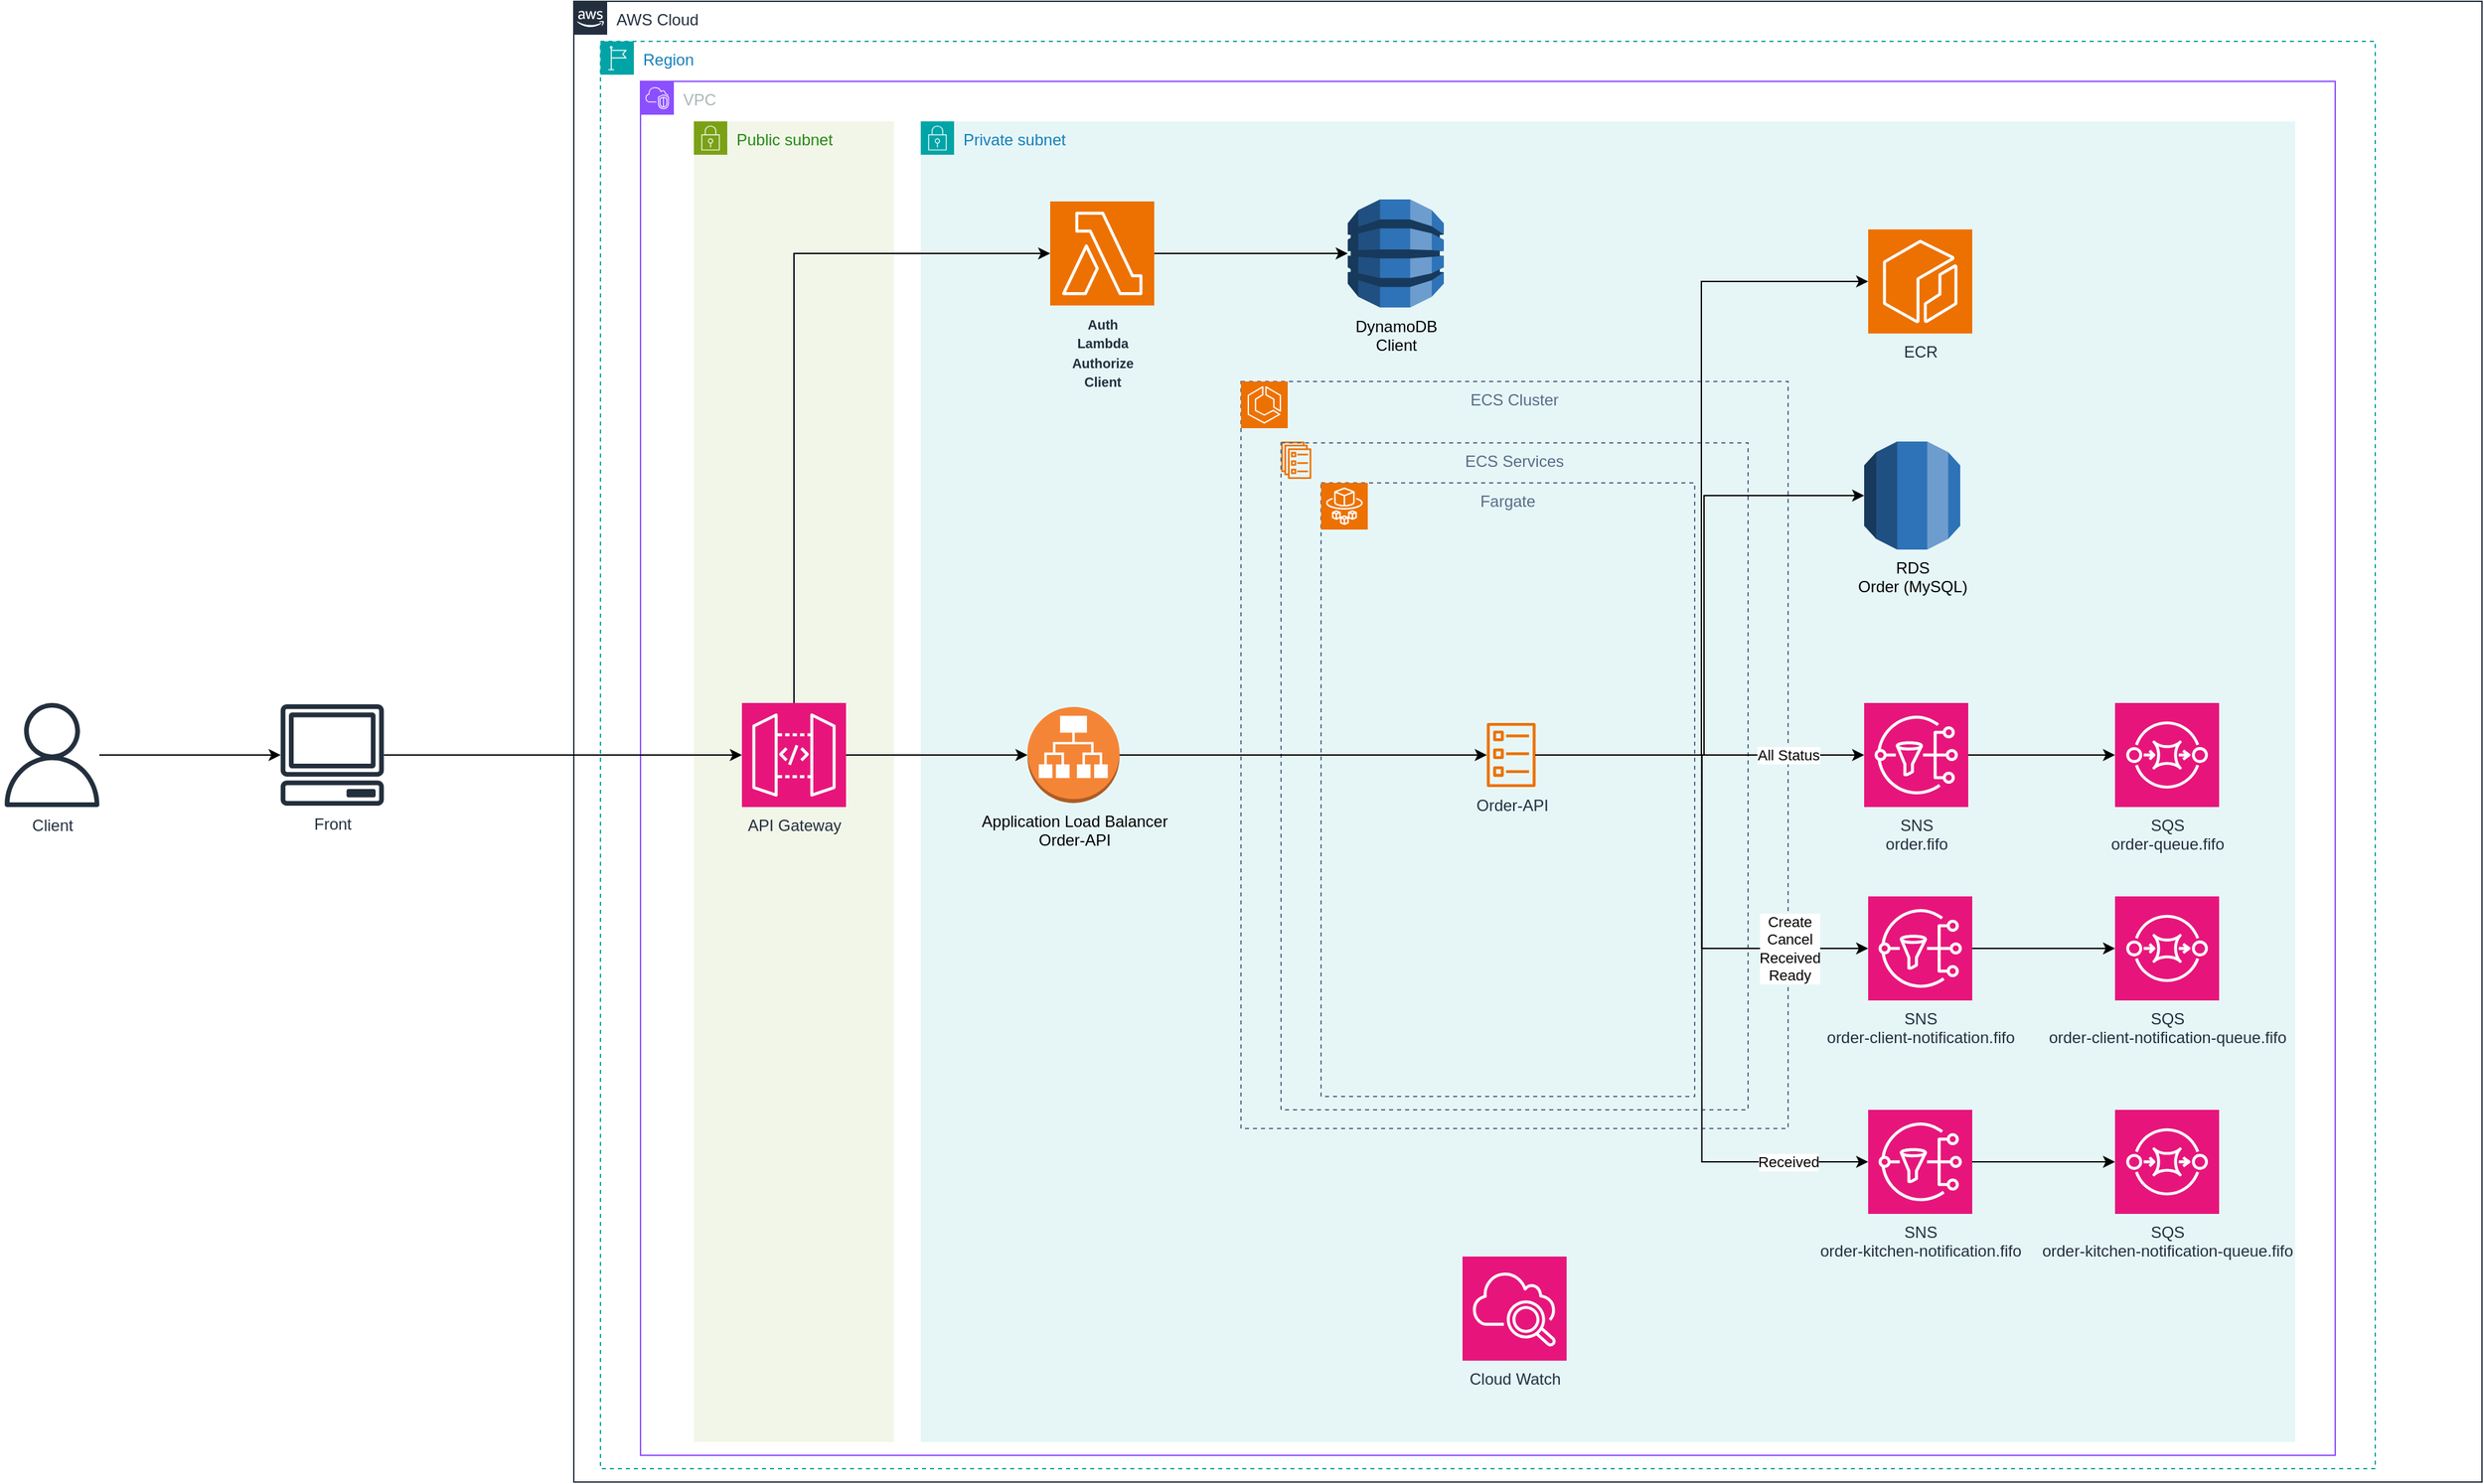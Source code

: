 <mxfile version="24.7.6">
  <diagram name="Página-1" id="pk_rUgYz2onYEYvTMF-V">
    <mxGraphModel dx="1313" dy="1822" grid="1" gridSize="10" guides="1" tooltips="1" connect="1" arrows="1" fold="1" page="1" pageScale="1" pageWidth="827" pageHeight="1169" math="0" shadow="0">
      <root>
        <mxCell id="0" />
        <mxCell id="1" parent="0" />
        <mxCell id="dJZHMLapRTn88EUjOpeF-25" style="edgeStyle=orthogonalEdgeStyle;rounded=0;orthogonalLoop=1;jettySize=auto;html=1;" parent="1" source="dJZHMLapRTn88EUjOpeF-10" target="dJZHMLapRTn88EUjOpeF-15" edge="1">
          <mxGeometry relative="1" as="geometry" />
        </mxCell>
        <mxCell id="dJZHMLapRTn88EUjOpeF-10" value="Client" style="sketch=0;outlineConnect=0;fontColor=#232F3E;gradientColor=none;fillColor=#232F3D;strokeColor=none;dashed=0;verticalLabelPosition=bottom;verticalAlign=top;align=center;html=1;fontSize=12;fontStyle=0;aspect=fixed;pointerEvents=1;shape=mxgraph.aws4.user;" parent="1" vertex="1">
          <mxGeometry x="90" y="525" width="78" height="78" as="geometry" />
        </mxCell>
        <mxCell id="dJZHMLapRTn88EUjOpeF-15" value="Front" style="sketch=0;outlineConnect=0;fontColor=#232F3E;gradientColor=none;fillColor=#232F3D;strokeColor=none;dashed=0;verticalLabelPosition=bottom;verticalAlign=top;align=center;html=1;fontSize=12;fontStyle=0;aspect=fixed;pointerEvents=1;shape=mxgraph.aws4.client;" parent="1" vertex="1">
          <mxGeometry x="300" y="526" width="78" height="76" as="geometry" />
        </mxCell>
        <mxCell id="dJZHMLapRTn88EUjOpeF-43" value="AWS Cloud" style="points=[[0,0],[0.25,0],[0.5,0],[0.75,0],[1,0],[1,0.25],[1,0.5],[1,0.75],[1,1],[0.75,1],[0.5,1],[0.25,1],[0,1],[0,0.75],[0,0.5],[0,0.25]];outlineConnect=0;gradientColor=none;html=1;whiteSpace=wrap;fontSize=12;fontStyle=0;container=1;pointerEvents=0;collapsible=0;recursiveResize=0;shape=mxgraph.aws4.group;grIcon=mxgraph.aws4.group_aws_cloud_alt;strokeColor=#232F3E;fillColor=none;verticalAlign=top;align=left;spacingLeft=30;fontColor=#232F3E;dashed=0;" parent="1" vertex="1">
          <mxGeometry x="520" y="-1" width="1430" height="1110" as="geometry" />
        </mxCell>
        <mxCell id="dJZHMLapRTn88EUjOpeF-46" value="Region" style="points=[[0,0],[0.25,0],[0.5,0],[0.75,0],[1,0],[1,0.25],[1,0.5],[1,0.75],[1,1],[0.75,1],[0.5,1],[0.25,1],[0,1],[0,0.75],[0,0.5],[0,0.25]];outlineConnect=0;gradientColor=none;html=1;whiteSpace=wrap;fontSize=12;fontStyle=0;container=1;pointerEvents=0;collapsible=0;recursiveResize=0;shape=mxgraph.aws4.group;grIcon=mxgraph.aws4.group_region;strokeColor=#00A4A6;fillColor=none;verticalAlign=top;align=left;spacingLeft=30;fontColor=#147EBA;dashed=1;" parent="dJZHMLapRTn88EUjOpeF-43" vertex="1">
          <mxGeometry x="20" y="30" width="1330" height="1070" as="geometry" />
        </mxCell>
        <mxCell id="dJZHMLapRTn88EUjOpeF-48" value="VPC" style="points=[[0,0],[0.25,0],[0.5,0],[0.75,0],[1,0],[1,0.25],[1,0.5],[1,0.75],[1,1],[0.75,1],[0.5,1],[0.25,1],[0,1],[0,0.75],[0,0.5],[0,0.25]];outlineConnect=0;gradientColor=none;html=1;whiteSpace=wrap;fontSize=12;fontStyle=0;container=1;pointerEvents=0;collapsible=0;recursiveResize=0;shape=mxgraph.aws4.group;grIcon=mxgraph.aws4.group_vpc2;strokeColor=#8C4FFF;fillColor=none;verticalAlign=top;align=left;spacingLeft=30;fontColor=#AAB7B8;dashed=0;" parent="dJZHMLapRTn88EUjOpeF-46" vertex="1">
          <mxGeometry x="30" y="30" width="1270" height="1030" as="geometry" />
        </mxCell>
        <mxCell id="dJZHMLapRTn88EUjOpeF-50" value="Private subnet" style="points=[[0,0],[0.25,0],[0.5,0],[0.75,0],[1,0],[1,0.25],[1,0.5],[1,0.75],[1,1],[0.75,1],[0.5,1],[0.25,1],[0,1],[0,0.75],[0,0.5],[0,0.25]];outlineConnect=0;gradientColor=none;html=1;whiteSpace=wrap;fontSize=12;fontStyle=0;container=1;pointerEvents=0;collapsible=0;recursiveResize=0;shape=mxgraph.aws4.group;grIcon=mxgraph.aws4.group_security_group;grStroke=0;strokeColor=#00A4A6;fillColor=#E6F6F7;verticalAlign=top;align=left;spacingLeft=30;fontColor=#147EBA;dashed=0;" parent="dJZHMLapRTn88EUjOpeF-48" vertex="1">
          <mxGeometry x="210" y="30" width="1030" height="990" as="geometry" />
        </mxCell>
        <mxCell id="dJZHMLapRTn88EUjOpeF-23" value="DynamoDB&lt;br&gt;Client" style="outlineConnect=0;dashed=0;verticalLabelPosition=bottom;verticalAlign=top;align=center;html=1;shape=mxgraph.aws3.dynamo_db;fillColor=#2E73B8;gradientColor=none;" parent="dJZHMLapRTn88EUjOpeF-50" vertex="1">
          <mxGeometry x="320" y="58.5" width="72" height="81" as="geometry" />
        </mxCell>
        <mxCell id="dJZHMLapRTn88EUjOpeF-36" value="Application Load Balancer&lt;br&gt;Order-API" style="outlineConnect=0;dashed=0;verticalLabelPosition=bottom;verticalAlign=top;align=center;html=1;shape=mxgraph.aws3.application_load_balancer;fillColor=#F58536;gradientColor=none;" parent="dJZHMLapRTn88EUjOpeF-50" vertex="1">
          <mxGeometry x="80" y="439" width="69" height="72" as="geometry" />
        </mxCell>
        <mxCell id="dJZHMLapRTn88EUjOpeF-84" value="&lt;span style=&quot;font-size: 10px; font-weight: 700; text-wrap: wrap;&quot;&gt;Auth Lambda&lt;/span&gt;&lt;br style=&quot;font-size: 10px; font-weight: 700; text-wrap: wrap;&quot;&gt;&lt;span style=&quot;font-size: 10px; font-weight: 700; text-wrap: wrap;&quot;&gt;Authorize Client&lt;/span&gt;" style="sketch=0;points=[[0,0,0],[0.25,0,0],[0.5,0,0],[0.75,0,0],[1,0,0],[0,1,0],[0.25,1,0],[0.5,1,0],[0.75,1,0],[1,1,0],[0,0.25,0],[0,0.5,0],[0,0.75,0],[1,0.25,0],[1,0.5,0],[1,0.75,0]];outlineConnect=0;fontColor=#232F3E;fillColor=#ED7100;strokeColor=#ffffff;dashed=0;verticalLabelPosition=bottom;verticalAlign=top;align=center;html=1;fontSize=12;fontStyle=0;aspect=fixed;shape=mxgraph.aws4.resourceIcon;resIcon=mxgraph.aws4.lambda;" parent="dJZHMLapRTn88EUjOpeF-50" vertex="1">
          <mxGeometry x="97" y="60" width="78" height="78" as="geometry" />
        </mxCell>
        <mxCell id="dJZHMLapRTn88EUjOpeF-91" style="edgeStyle=orthogonalEdgeStyle;rounded=0;orthogonalLoop=1;jettySize=auto;html=1;entryX=0;entryY=0.5;entryDx=0;entryDy=0;entryPerimeter=0;" parent="dJZHMLapRTn88EUjOpeF-50" source="dJZHMLapRTn88EUjOpeF-84" target="dJZHMLapRTn88EUjOpeF-23" edge="1">
          <mxGeometry relative="1" as="geometry" />
        </mxCell>
        <mxCell id="dJZHMLapRTn88EUjOpeF-92" value="ECS Cluster" style="fillColor=none;strokeColor=#5A6C86;dashed=1;verticalAlign=top;fontStyle=0;fontColor=#5A6C86;whiteSpace=wrap;html=1;" parent="dJZHMLapRTn88EUjOpeF-50" vertex="1">
          <mxGeometry x="240" y="195" width="410" height="560" as="geometry" />
        </mxCell>
        <mxCell id="dJZHMLapRTn88EUjOpeF-93" value="" style="sketch=0;points=[[0,0,0],[0.25,0,0],[0.5,0,0],[0.75,0,0],[1,0,0],[0,1,0],[0.25,1,0],[0.5,1,0],[0.75,1,0],[1,1,0],[0,0.25,0],[0,0.5,0],[0,0.75,0],[1,0.25,0],[1,0.5,0],[1,0.75,0]];outlineConnect=0;fontColor=#232F3E;fillColor=#ED7100;strokeColor=#ffffff;dashed=0;verticalLabelPosition=bottom;verticalAlign=top;align=center;html=1;fontSize=12;fontStyle=0;aspect=fixed;shape=mxgraph.aws4.resourceIcon;resIcon=mxgraph.aws4.ecs;movable=1;resizable=1;rotatable=1;deletable=1;editable=1;locked=0;connectable=1;" parent="dJZHMLapRTn88EUjOpeF-50" vertex="1">
          <mxGeometry x="240" y="195" width="35" height="35" as="geometry" />
        </mxCell>
        <mxCell id="dJZHMLapRTn88EUjOpeF-95" value="" style="sketch=0;outlineConnect=0;fontColor=#232F3E;gradientColor=none;fillColor=#ED7100;strokeColor=none;dashed=0;verticalLabelPosition=bottom;verticalAlign=top;align=center;html=1;fontSize=12;fontStyle=0;aspect=fixed;pointerEvents=1;shape=mxgraph.aws4.ecs_service;" parent="dJZHMLapRTn88EUjOpeF-50" vertex="1">
          <mxGeometry x="270" y="240" width="22.75" height="28" as="geometry" />
        </mxCell>
        <mxCell id="dJZHMLapRTn88EUjOpeF-112" value="ECR" style="sketch=0;points=[[0,0,0],[0.25,0,0],[0.5,0,0],[0.75,0,0],[1,0,0],[0,1,0],[0.25,1,0],[0.5,1,0],[0.75,1,0],[1,1,0],[0,0.25,0],[0,0.5,0],[0,0.75,0],[1,0.25,0],[1,0.5,0],[1,0.75,0]];outlineConnect=0;fontColor=#232F3E;fillColor=#ED7100;strokeColor=#ffffff;dashed=0;verticalLabelPosition=bottom;verticalAlign=top;align=center;html=1;fontSize=12;fontStyle=0;aspect=fixed;shape=mxgraph.aws4.resourceIcon;resIcon=mxgraph.aws4.ecr;" parent="dJZHMLapRTn88EUjOpeF-50" vertex="1">
          <mxGeometry x="710" y="81" width="78" height="78" as="geometry" />
        </mxCell>
        <mxCell id="dJZHMLapRTn88EUjOpeF-121" value="Cloud Watch" style="sketch=0;points=[[0,0,0],[0.25,0,0],[0.5,0,0],[0.75,0,0],[1,0,0],[0,1,0],[0.25,1,0],[0.5,1,0],[0.75,1,0],[1,1,0],[0,0.25,0],[0,0.5,0],[0,0.75,0],[1,0.25,0],[1,0.5,0],[1,0.75,0]];points=[[0,0,0],[0.25,0,0],[0.5,0,0],[0.75,0,0],[1,0,0],[0,1,0],[0.25,1,0],[0.5,1,0],[0.75,1,0],[1,1,0],[0,0.25,0],[0,0.5,0],[0,0.75,0],[1,0.25,0],[1,0.5,0],[1,0.75,0]];outlineConnect=0;fontColor=#232F3E;fillColor=#E7157B;strokeColor=#ffffff;dashed=0;verticalLabelPosition=bottom;verticalAlign=top;align=center;html=1;fontSize=12;fontStyle=0;aspect=fixed;shape=mxgraph.aws4.resourceIcon;resIcon=mxgraph.aws4.cloudwatch_2;" parent="dJZHMLapRTn88EUjOpeF-50" vertex="1">
          <mxGeometry x="406" y="851" width="78" height="78" as="geometry" />
        </mxCell>
        <mxCell id="G4pOQ-Tjqg--1dSDqINS-6" style="edgeStyle=orthogonalEdgeStyle;rounded=0;orthogonalLoop=1;jettySize=auto;html=1;" parent="dJZHMLapRTn88EUjOpeF-50" source="G4pOQ-Tjqg--1dSDqINS-2" target="G4pOQ-Tjqg--1dSDqINS-5" edge="1">
          <mxGeometry relative="1" as="geometry" />
        </mxCell>
        <mxCell id="G4pOQ-Tjqg--1dSDqINS-2" value="SNS&lt;br&gt;order-client-notification.fifo" style="sketch=0;points=[[0,0,0],[0.25,0,0],[0.5,0,0],[0.75,0,0],[1,0,0],[0,1,0],[0.25,1,0],[0.5,1,0],[0.75,1,0],[1,1,0],[0,0.25,0],[0,0.5,0],[0,0.75,0],[1,0.25,0],[1,0.5,0],[1,0.75,0]];outlineConnect=0;fontColor=#232F3E;fillColor=#E7157B;strokeColor=#ffffff;dashed=0;verticalLabelPosition=bottom;verticalAlign=top;align=center;html=1;fontSize=12;fontStyle=0;aspect=fixed;shape=mxgraph.aws4.resourceIcon;resIcon=mxgraph.aws4.sns;" parent="dJZHMLapRTn88EUjOpeF-50" vertex="1">
          <mxGeometry x="710" y="581" width="78" height="78" as="geometry" />
        </mxCell>
        <mxCell id="G4pOQ-Tjqg--1dSDqINS-5" value="SQS&lt;br&gt;order-client-notification-queue.fifo" style="sketch=0;points=[[0,0,0],[0.25,0,0],[0.5,0,0],[0.75,0,0],[1,0,0],[0,1,0],[0.25,1,0],[0.5,1,0],[0.75,1,0],[1,1,0],[0,0.25,0],[0,0.5,0],[0,0.75,0],[1,0.25,0],[1,0.5,0],[1,0.75,0]];outlineConnect=0;fontColor=#232F3E;fillColor=#E7157B;strokeColor=#ffffff;dashed=0;verticalLabelPosition=bottom;verticalAlign=top;align=center;html=1;fontSize=12;fontStyle=0;aspect=fixed;shape=mxgraph.aws4.resourceIcon;resIcon=mxgraph.aws4.sqs;" parent="dJZHMLapRTn88EUjOpeF-50" vertex="1">
          <mxGeometry x="895" y="581" width="78" height="78" as="geometry" />
        </mxCell>
        <mxCell id="zrjuf5tbtKIcg7E3_-A5-1" value="RDS&lt;br&gt;Order (MySQL)" style="outlineConnect=0;dashed=0;verticalLabelPosition=bottom;verticalAlign=top;align=center;html=1;shape=mxgraph.aws3.rds;fillColor=#2E73B8;gradientColor=none;" vertex="1" parent="dJZHMLapRTn88EUjOpeF-50">
          <mxGeometry x="707" y="240" width="72" height="81" as="geometry" />
        </mxCell>
        <mxCell id="zrjuf5tbtKIcg7E3_-A5-5" style="edgeStyle=orthogonalEdgeStyle;rounded=0;orthogonalLoop=1;jettySize=auto;html=1;" edge="1" parent="dJZHMLapRTn88EUjOpeF-50" source="zrjuf5tbtKIcg7E3_-A5-6" target="zrjuf5tbtKIcg7E3_-A5-7">
          <mxGeometry relative="1" as="geometry" />
        </mxCell>
        <mxCell id="zrjuf5tbtKIcg7E3_-A5-6" value="SNS&lt;br&gt;order.fifo" style="sketch=0;points=[[0,0,0],[0.25,0,0],[0.5,0,0],[0.75,0,0],[1,0,0],[0,1,0],[0.25,1,0],[0.5,1,0],[0.75,1,0],[1,1,0],[0,0.25,0],[0,0.5,0],[0,0.75,0],[1,0.25,0],[1,0.5,0],[1,0.75,0]];outlineConnect=0;fontColor=#232F3E;fillColor=#E7157B;strokeColor=#ffffff;dashed=0;verticalLabelPosition=bottom;verticalAlign=top;align=center;html=1;fontSize=12;fontStyle=0;aspect=fixed;shape=mxgraph.aws4.resourceIcon;resIcon=mxgraph.aws4.sns;" vertex="1" parent="dJZHMLapRTn88EUjOpeF-50">
          <mxGeometry x="707" y="436" width="78" height="78" as="geometry" />
        </mxCell>
        <mxCell id="zrjuf5tbtKIcg7E3_-A5-7" value="SQS&lt;br&gt;order-queue.fifo" style="sketch=0;points=[[0,0,0],[0.25,0,0],[0.5,0,0],[0.75,0,0],[1,0,0],[0,1,0],[0.25,1,0],[0.5,1,0],[0.75,1,0],[1,1,0],[0,0.25,0],[0,0.5,0],[0,0.75,0],[1,0.25,0],[1,0.5,0],[1,0.75,0]];outlineConnect=0;fontColor=#232F3E;fillColor=#E7157B;strokeColor=#ffffff;dashed=0;verticalLabelPosition=bottom;verticalAlign=top;align=center;html=1;fontSize=12;fontStyle=0;aspect=fixed;shape=mxgraph.aws4.resourceIcon;resIcon=mxgraph.aws4.sqs;" vertex="1" parent="dJZHMLapRTn88EUjOpeF-50">
          <mxGeometry x="895" y="436" width="78" height="78" as="geometry" />
        </mxCell>
        <mxCell id="zrjuf5tbtKIcg7E3_-A5-3" value="SNS&lt;br&gt;order-kitchen-notification.fifo" style="sketch=0;points=[[0,0,0],[0.25,0,0],[0.5,0,0],[0.75,0,0],[1,0,0],[0,1,0],[0.25,1,0],[0.5,1,0],[0.75,1,0],[1,1,0],[0,0.25,0],[0,0.5,0],[0,0.75,0],[1,0.25,0],[1,0.5,0],[1,0.75,0]];outlineConnect=0;fontColor=#232F3E;fillColor=#E7157B;strokeColor=#ffffff;dashed=0;verticalLabelPosition=bottom;verticalAlign=top;align=center;html=1;fontSize=12;fontStyle=0;aspect=fixed;shape=mxgraph.aws4.resourceIcon;resIcon=mxgraph.aws4.sns;" vertex="1" parent="dJZHMLapRTn88EUjOpeF-50">
          <mxGeometry x="710" y="741" width="78" height="78" as="geometry" />
        </mxCell>
        <mxCell id="zrjuf5tbtKIcg7E3_-A5-2" style="edgeStyle=orthogonalEdgeStyle;rounded=0;orthogonalLoop=1;jettySize=auto;html=1;" edge="1" parent="dJZHMLapRTn88EUjOpeF-50" source="zrjuf5tbtKIcg7E3_-A5-3" target="zrjuf5tbtKIcg7E3_-A5-4">
          <mxGeometry relative="1" as="geometry" />
        </mxCell>
        <mxCell id="zrjuf5tbtKIcg7E3_-A5-4" value="SQS&lt;br&gt;order-kitchen-notification-queue.fifo" style="sketch=0;points=[[0,0,0],[0.25,0,0],[0.5,0,0],[0.75,0,0],[1,0,0],[0,1,0],[0.25,1,0],[0.5,1,0],[0.75,1,0],[1,1,0],[0,0.25,0],[0,0.5,0],[0,0.75,0],[1,0.25,0],[1,0.5,0],[1,0.75,0]];outlineConnect=0;fontColor=#232F3E;fillColor=#E7157B;strokeColor=#ffffff;dashed=0;verticalLabelPosition=bottom;verticalAlign=top;align=center;html=1;fontSize=12;fontStyle=0;aspect=fixed;shape=mxgraph.aws4.resourceIcon;resIcon=mxgraph.aws4.sqs;" vertex="1" parent="dJZHMLapRTn88EUjOpeF-50">
          <mxGeometry x="895" y="741" width="78" height="78" as="geometry" />
        </mxCell>
        <mxCell id="dJZHMLapRTn88EUjOpeF-49" value="Public subnet" style="points=[[0,0],[0.25,0],[0.5,0],[0.75,0],[1,0],[1,0.25],[1,0.5],[1,0.75],[1,1],[0.75,1],[0.5,1],[0.25,1],[0,1],[0,0.75],[0,0.5],[0,0.25]];outlineConnect=0;gradientColor=none;html=1;whiteSpace=wrap;fontSize=12;fontStyle=0;container=1;pointerEvents=0;collapsible=0;recursiveResize=0;shape=mxgraph.aws4.group;grIcon=mxgraph.aws4.group_security_group;grStroke=0;strokeColor=#7AA116;fillColor=#F2F6E8;verticalAlign=top;align=left;spacingLeft=30;fontColor=#248814;dashed=0;" parent="dJZHMLapRTn88EUjOpeF-48" vertex="1">
          <mxGeometry x="40" y="30" width="150" height="990" as="geometry" />
        </mxCell>
        <mxCell id="dJZHMLapRTn88EUjOpeF-12" value="API Gateway" style="sketch=0;points=[[0,0,0],[0.25,0,0],[0.5,0,0],[0.75,0,0],[1,0,0],[0,1,0],[0.25,1,0],[0.5,1,0],[0.75,1,0],[1,1,0],[0,0.25,0],[0,0.5,0],[0,0.75,0],[1,0.25,0],[1,0.5,0],[1,0.75,0]];outlineConnect=0;fontColor=#232F3E;fillColor=#E7157B;strokeColor=#ffffff;dashed=0;verticalLabelPosition=bottom;verticalAlign=top;align=center;html=1;fontSize=12;fontStyle=0;aspect=fixed;shape=mxgraph.aws4.resourceIcon;resIcon=mxgraph.aws4.api_gateway;" parent="dJZHMLapRTn88EUjOpeF-49" vertex="1">
          <mxGeometry x="36" y="436" width="78" height="78" as="geometry" />
        </mxCell>
        <mxCell id="dJZHMLapRTn88EUjOpeF-88" style="edgeStyle=orthogonalEdgeStyle;rounded=0;orthogonalLoop=1;jettySize=auto;html=1;entryX=0;entryY=0.5;entryDx=0;entryDy=0;entryPerimeter=0;" parent="dJZHMLapRTn88EUjOpeF-48" source="dJZHMLapRTn88EUjOpeF-12" target="dJZHMLapRTn88EUjOpeF-84" edge="1">
          <mxGeometry relative="1" as="geometry">
            <Array as="points">
              <mxPoint x="115" y="129" />
            </Array>
          </mxGeometry>
        </mxCell>
        <mxCell id="G4pOQ-Tjqg--1dSDqINS-1" value="" style="endArrow=classic;html=1;rounded=0;exitX=1;exitY=0.5;exitDx=0;exitDy=0;exitPerimeter=0;entryX=0;entryY=0.5;entryDx=0;entryDy=0;entryPerimeter=0;" parent="dJZHMLapRTn88EUjOpeF-48" source="dJZHMLapRTn88EUjOpeF-12" target="dJZHMLapRTn88EUjOpeF-36" edge="1">
          <mxGeometry width="50" height="50" relative="1" as="geometry">
            <mxPoint x="230" y="471" as="sourcePoint" />
            <mxPoint x="280" y="421" as="targetPoint" />
          </mxGeometry>
        </mxCell>
        <mxCell id="dJZHMLapRTn88EUjOpeF-71" style="edgeStyle=orthogonalEdgeStyle;rounded=0;orthogonalLoop=1;jettySize=auto;html=1;entryX=0;entryY=0.5;entryDx=0;entryDy=0;entryPerimeter=0;" parent="1" source="dJZHMLapRTn88EUjOpeF-15" target="dJZHMLapRTn88EUjOpeF-12" edge="1">
          <mxGeometry relative="1" as="geometry" />
        </mxCell>
        <mxCell id="dJZHMLapRTn88EUjOpeF-97" value="ECS Services" style="fillColor=none;strokeColor=#5A6C86;dashed=1;verticalAlign=top;fontStyle=0;fontColor=#5A6C86;whiteSpace=wrap;html=1;" parent="1" vertex="1">
          <mxGeometry x="1050" y="330" width="350" height="500" as="geometry" />
        </mxCell>
        <mxCell id="dJZHMLapRTn88EUjOpeF-98" value="Fargate" style="fillColor=none;strokeColor=#5A6C86;dashed=1;verticalAlign=top;fontStyle=0;fontColor=#5A6C86;whiteSpace=wrap;html=1;" parent="1" vertex="1">
          <mxGeometry x="1080" y="360" width="280" height="460" as="geometry" />
        </mxCell>
        <mxCell id="dJZHMLapRTn88EUjOpeF-99" value="" style="sketch=0;points=[[0,0,0],[0.25,0,0],[0.5,0,0],[0.75,0,0],[1,0,0],[0,1,0],[0.25,1,0],[0.5,1,0],[0.75,1,0],[1,1,0],[0,0.25,0],[0,0.5,0],[0,0.75,0],[1,0.25,0],[1,0.5,0],[1,0.75,0]];outlineConnect=0;fontColor=#232F3E;fillColor=#ED7100;strokeColor=#ffffff;dashed=0;verticalLabelPosition=bottom;verticalAlign=top;align=center;html=1;fontSize=12;fontStyle=0;aspect=fixed;shape=mxgraph.aws4.resourceIcon;resIcon=mxgraph.aws4.fargate;" parent="1" vertex="1">
          <mxGeometry x="1080" y="360" width="35" height="35" as="geometry" />
        </mxCell>
        <mxCell id="dJZHMLapRTn88EUjOpeF-100" value="Order-API" style="sketch=0;outlineConnect=0;fontColor=#232F3E;gradientColor=none;fillColor=#ED7100;strokeColor=none;dashed=0;verticalLabelPosition=bottom;verticalAlign=top;align=center;html=1;fontSize=12;fontStyle=0;aspect=fixed;pointerEvents=1;shape=mxgraph.aws4.ecs_task;" parent="1" vertex="1">
          <mxGeometry x="1204" y="540" width="37" height="48" as="geometry" />
        </mxCell>
        <mxCell id="dJZHMLapRTn88EUjOpeF-103" style="edgeStyle=orthogonalEdgeStyle;rounded=0;orthogonalLoop=1;jettySize=auto;html=1;" parent="1" source="dJZHMLapRTn88EUjOpeF-36" target="dJZHMLapRTn88EUjOpeF-100" edge="1">
          <mxGeometry relative="1" as="geometry" />
        </mxCell>
        <mxCell id="zrjuf5tbtKIcg7E3_-A5-10" style="edgeStyle=orthogonalEdgeStyle;rounded=0;orthogonalLoop=1;jettySize=auto;html=1;entryX=0;entryY=0.5;entryDx=0;entryDy=0;entryPerimeter=0;" edge="1" parent="1" source="dJZHMLapRTn88EUjOpeF-100" target="dJZHMLapRTn88EUjOpeF-112">
          <mxGeometry relative="1" as="geometry">
            <Array as="points">
              <mxPoint x="1365" y="564" />
              <mxPoint x="1365" y="209" />
            </Array>
          </mxGeometry>
        </mxCell>
        <mxCell id="zrjuf5tbtKIcg7E3_-A5-11" style="edgeStyle=orthogonalEdgeStyle;rounded=0;orthogonalLoop=1;jettySize=auto;html=1;entryX=0;entryY=0.5;entryDx=0;entryDy=0;entryPerimeter=0;" edge="1" parent="1" source="dJZHMLapRTn88EUjOpeF-100" target="zrjuf5tbtKIcg7E3_-A5-1">
          <mxGeometry relative="1" as="geometry">
            <Array as="points">
              <mxPoint x="1367" y="564" />
              <mxPoint x="1367" y="370" />
            </Array>
          </mxGeometry>
        </mxCell>
        <mxCell id="zrjuf5tbtKIcg7E3_-A5-12" style="edgeStyle=orthogonalEdgeStyle;rounded=0;orthogonalLoop=1;jettySize=auto;html=1;entryX=0;entryY=0.5;entryDx=0;entryDy=0;entryPerimeter=0;" edge="1" parent="1" source="dJZHMLapRTn88EUjOpeF-100" target="zrjuf5tbtKIcg7E3_-A5-6">
          <mxGeometry relative="1" as="geometry">
            <mxPoint x="1487" y="564" as="targetPoint" />
            <Array as="points" />
          </mxGeometry>
        </mxCell>
        <mxCell id="zrjuf5tbtKIcg7E3_-A5-17" value="All Status" style="edgeLabel;html=1;align=center;verticalAlign=middle;resizable=0;points=[];" vertex="1" connectable="0" parent="zrjuf5tbtKIcg7E3_-A5-12">
          <mxGeometry x="0.492" y="-1" relative="1" as="geometry">
            <mxPoint x="5" y="-1" as="offset" />
          </mxGeometry>
        </mxCell>
        <mxCell id="zrjuf5tbtKIcg7E3_-A5-13" style="edgeStyle=orthogonalEdgeStyle;rounded=0;orthogonalLoop=1;jettySize=auto;html=1;entryX=0;entryY=0.5;entryDx=0;entryDy=0;entryPerimeter=0;" edge="1" parent="1" source="dJZHMLapRTn88EUjOpeF-100" target="G4pOQ-Tjqg--1dSDqINS-2">
          <mxGeometry relative="1" as="geometry" />
        </mxCell>
        <mxCell id="zrjuf5tbtKIcg7E3_-A5-15" value="Create&lt;br&gt;Cancel&lt;br&gt;Received&lt;br&gt;Ready" style="edgeLabel;html=1;align=center;verticalAlign=middle;resizable=0;points=[];" vertex="1" connectable="0" parent="zrjuf5tbtKIcg7E3_-A5-13">
          <mxGeometry x="0.788" y="-3" relative="1" as="geometry">
            <mxPoint x="-18" y="-3" as="offset" />
          </mxGeometry>
        </mxCell>
        <mxCell id="zrjuf5tbtKIcg7E3_-A5-14" style="edgeStyle=orthogonalEdgeStyle;rounded=0;orthogonalLoop=1;jettySize=auto;html=1;entryX=0;entryY=0.5;entryDx=0;entryDy=0;entryPerimeter=0;" edge="1" parent="1" source="dJZHMLapRTn88EUjOpeF-100" target="zrjuf5tbtKIcg7E3_-A5-3">
          <mxGeometry relative="1" as="geometry" />
        </mxCell>
        <mxCell id="zrjuf5tbtKIcg7E3_-A5-16" value="Received" style="edgeLabel;html=1;align=center;verticalAlign=middle;resizable=0;points=[];" vertex="1" connectable="0" parent="zrjuf5tbtKIcg7E3_-A5-14">
          <mxGeometry x="0.736" y="2" relative="1" as="geometry">
            <mxPoint x="13" y="2" as="offset" />
          </mxGeometry>
        </mxCell>
      </root>
    </mxGraphModel>
  </diagram>
</mxfile>
